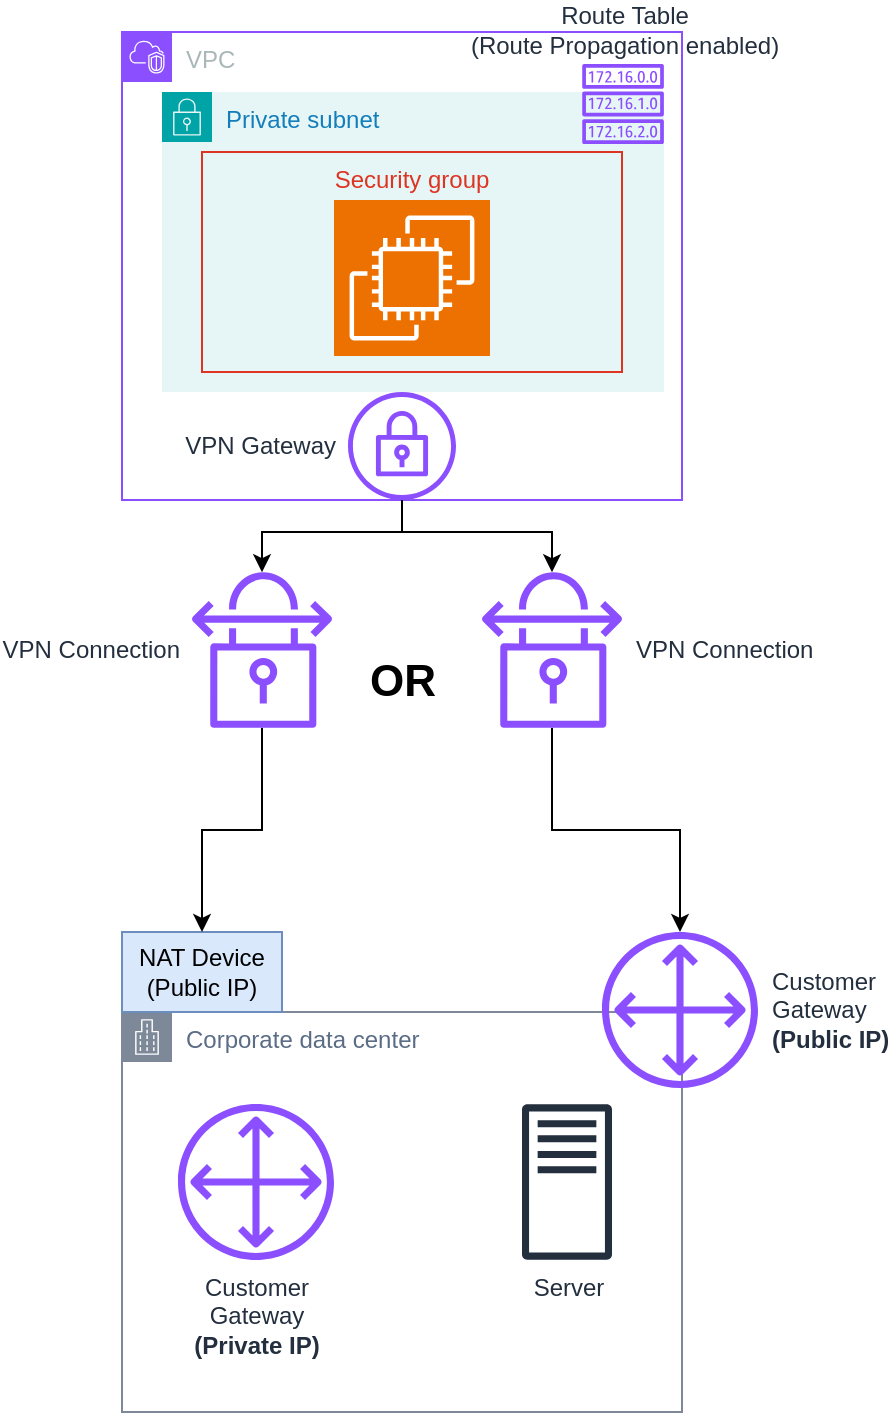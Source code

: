 <mxfile version="26.0.4">
  <diagram name="Page-1" id="ZeC2KmBxTeJ7qJ7TBwTk">
    <mxGraphModel dx="928" dy="856" grid="1" gridSize="10" guides="1" tooltips="1" connect="1" arrows="1" fold="1" page="1" pageScale="1" pageWidth="850" pageHeight="1100" math="0" shadow="0">
      <root>
        <mxCell id="0" />
        <mxCell id="1" parent="0" />
        <mxCell id="girDptoB1-MKlm5c1G7w-2" value="VPC" style="points=[[0,0],[0.25,0],[0.5,0],[0.75,0],[1,0],[1,0.25],[1,0.5],[1,0.75],[1,1],[0.75,1],[0.5,1],[0.25,1],[0,1],[0,0.75],[0,0.5],[0,0.25]];outlineConnect=0;gradientColor=none;html=1;whiteSpace=wrap;fontSize=12;fontStyle=0;container=1;pointerEvents=0;collapsible=0;recursiveResize=0;shape=mxgraph.aws4.group;grIcon=mxgraph.aws4.group_vpc2;strokeColor=#8C4FFF;fillColor=none;verticalAlign=top;align=left;spacingLeft=30;fontColor=#AAB7B8;dashed=0;" vertex="1" parent="1">
          <mxGeometry x="390" y="210" width="280" height="234" as="geometry" />
        </mxCell>
        <mxCell id="girDptoB1-MKlm5c1G7w-1" value="Private subnet" style="points=[[0,0],[0.25,0],[0.5,0],[0.75,0],[1,0],[1,0.25],[1,0.5],[1,0.75],[1,1],[0.75,1],[0.5,1],[0.25,1],[0,1],[0,0.75],[0,0.5],[0,0.25]];outlineConnect=0;gradientColor=none;html=1;whiteSpace=wrap;fontSize=12;fontStyle=0;container=1;pointerEvents=0;collapsible=0;recursiveResize=0;shape=mxgraph.aws4.group;grIcon=mxgraph.aws4.group_security_group;grStroke=0;strokeColor=#00A4A6;fillColor=#E6F6F7;verticalAlign=top;align=left;spacingLeft=30;fontColor=#147EBA;dashed=0;" vertex="1" parent="girDptoB1-MKlm5c1G7w-2">
          <mxGeometry x="20" y="30" width="251.05" height="150" as="geometry" />
        </mxCell>
        <mxCell id="girDptoB1-MKlm5c1G7w-4" value="Security group" style="fillColor=none;strokeColor=#DD3522;verticalAlign=top;fontStyle=0;fontColor=#DD3522;whiteSpace=wrap;html=1;" vertex="1" parent="girDptoB1-MKlm5c1G7w-1">
          <mxGeometry x="20" y="30" width="210" height="110" as="geometry" />
        </mxCell>
        <mxCell id="girDptoB1-MKlm5c1G7w-6" value="" style="sketch=0;points=[[0,0,0],[0.25,0,0],[0.5,0,0],[0.75,0,0],[1,0,0],[0,1,0],[0.25,1,0],[0.5,1,0],[0.75,1,0],[1,1,0],[0,0.25,0],[0,0.5,0],[0,0.75,0],[1,0.25,0],[1,0.5,0],[1,0.75,0]];outlineConnect=0;fontColor=#232F3E;fillColor=#ED7100;strokeColor=#ffffff;dashed=0;verticalLabelPosition=bottom;verticalAlign=top;align=center;html=1;fontSize=12;fontStyle=0;aspect=fixed;shape=mxgraph.aws4.resourceIcon;resIcon=mxgraph.aws4.ec2;" vertex="1" parent="girDptoB1-MKlm5c1G7w-1">
          <mxGeometry x="86" y="54" width="78" height="78" as="geometry" />
        </mxCell>
        <mxCell id="girDptoB1-MKlm5c1G7w-7" value="Route Table&lt;div&gt;(Route Propagation enabled)&lt;/div&gt;" style="sketch=0;outlineConnect=0;fontColor=#232F3E;gradientColor=none;fillColor=#8C4FFF;strokeColor=none;dashed=0;verticalLabelPosition=top;verticalAlign=bottom;align=center;html=1;fontSize=12;fontStyle=0;aspect=fixed;pointerEvents=1;shape=mxgraph.aws4.route_table;labelPosition=center;" vertex="1" parent="girDptoB1-MKlm5c1G7w-1">
          <mxGeometry x="210" y="-14" width="41.05" height="40" as="geometry" />
        </mxCell>
        <mxCell id="girDptoB1-MKlm5c1G7w-8" value="VPN Gateway" style="sketch=0;outlineConnect=0;fontColor=#232F3E;gradientColor=none;fillColor=#8C4FFF;strokeColor=none;dashed=0;verticalLabelPosition=middle;verticalAlign=middle;align=right;html=1;fontSize=12;fontStyle=0;aspect=fixed;pointerEvents=1;shape=mxgraph.aws4.vpn_gateway;labelPosition=left;spacingRight=5;" vertex="1" parent="girDptoB1-MKlm5c1G7w-2">
          <mxGeometry x="113" y="180" width="54" height="54" as="geometry" />
        </mxCell>
        <mxCell id="girDptoB1-MKlm5c1G7w-3" value="Corporate data center" style="points=[[0,0],[0.25,0],[0.5,0],[0.75,0],[1,0],[1,0.25],[1,0.5],[1,0.75],[1,1],[0.75,1],[0.5,1],[0.25,1],[0,1],[0,0.75],[0,0.5],[0,0.25]];outlineConnect=0;gradientColor=none;html=1;whiteSpace=wrap;fontSize=12;fontStyle=0;container=1;pointerEvents=0;collapsible=0;recursiveResize=0;shape=mxgraph.aws4.group;grIcon=mxgraph.aws4.group_corporate_data_center;strokeColor=#7D8998;fillColor=none;verticalAlign=top;align=left;spacingLeft=30;fontColor=#5A6C86;dashed=0;" vertex="1" parent="1">
          <mxGeometry x="390" y="700" width="280" height="200" as="geometry" />
        </mxCell>
        <mxCell id="girDptoB1-MKlm5c1G7w-9" value="Customer&lt;div&gt;Gateway&lt;/div&gt;&lt;div&gt;&lt;b&gt;(Private IP)&lt;/b&gt;&lt;/div&gt;" style="sketch=0;outlineConnect=0;fontColor=#232F3E;gradientColor=none;fillColor=#8C4FFF;strokeColor=none;dashed=0;verticalLabelPosition=bottom;verticalAlign=top;align=center;html=1;fontSize=12;fontStyle=0;aspect=fixed;pointerEvents=1;shape=mxgraph.aws4.customer_gateway;" vertex="1" parent="girDptoB1-MKlm5c1G7w-3">
          <mxGeometry x="28" y="46" width="78" height="78" as="geometry" />
        </mxCell>
        <mxCell id="girDptoB1-MKlm5c1G7w-10" value="Server" style="sketch=0;outlineConnect=0;fontColor=#232F3E;gradientColor=none;fillColor=#232F3D;strokeColor=none;dashed=0;verticalLabelPosition=bottom;verticalAlign=top;align=center;html=1;fontSize=12;fontStyle=0;aspect=fixed;pointerEvents=1;shape=mxgraph.aws4.traditional_server;" vertex="1" parent="girDptoB1-MKlm5c1G7w-3">
          <mxGeometry x="200" y="46" width="45" height="78" as="geometry" />
        </mxCell>
        <mxCell id="girDptoB1-MKlm5c1G7w-11" value="Customer&lt;div&gt;Gateway&lt;/div&gt;&lt;div&gt;&lt;b&gt;(Public IP)&lt;/b&gt;&lt;/div&gt;" style="sketch=0;outlineConnect=0;fontColor=#232F3E;gradientColor=none;fillColor=#8C4FFF;strokeColor=none;dashed=0;verticalLabelPosition=middle;verticalAlign=middle;align=left;html=1;fontSize=12;fontStyle=0;aspect=fixed;pointerEvents=1;shape=mxgraph.aws4.customer_gateway;labelPosition=right;spacingLeft=5;" vertex="1" parent="1">
          <mxGeometry x="630" y="660" width="78" height="78" as="geometry" />
        </mxCell>
        <mxCell id="girDptoB1-MKlm5c1G7w-12" value="NAT Device&lt;div&gt;(Public IP)&lt;/div&gt;" style="whiteSpace=wrap;html=1;fillColor=#dae8fc;strokeColor=#6c8ebf;" vertex="1" parent="1">
          <mxGeometry x="390" y="660" width="80" height="40" as="geometry" />
        </mxCell>
        <mxCell id="girDptoB1-MKlm5c1G7w-21" style="edgeStyle=orthogonalEdgeStyle;rounded=0;orthogonalLoop=1;jettySize=auto;html=1;" edge="1" parent="1" source="girDptoB1-MKlm5c1G7w-15" target="girDptoB1-MKlm5c1G7w-11">
          <mxGeometry relative="1" as="geometry" />
        </mxCell>
        <mxCell id="girDptoB1-MKlm5c1G7w-15" value="VPN Connection" style="sketch=0;outlineConnect=0;fontColor=#232F3E;gradientColor=none;fillColor=#8C4FFF;strokeColor=none;dashed=0;verticalLabelPosition=middle;verticalAlign=middle;align=left;html=1;fontSize=12;fontStyle=0;aspect=fixed;pointerEvents=1;shape=mxgraph.aws4.vpn_connection;spacingLeft=5;labelPosition=right;" vertex="1" parent="1">
          <mxGeometry x="570" y="480" width="70" height="78" as="geometry" />
        </mxCell>
        <mxCell id="girDptoB1-MKlm5c1G7w-22" style="edgeStyle=orthogonalEdgeStyle;rounded=0;orthogonalLoop=1;jettySize=auto;html=1;" edge="1" parent="1" source="girDptoB1-MKlm5c1G7w-17" target="girDptoB1-MKlm5c1G7w-12">
          <mxGeometry relative="1" as="geometry" />
        </mxCell>
        <mxCell id="girDptoB1-MKlm5c1G7w-17" value="VPN Connection" style="sketch=0;outlineConnect=0;fontColor=#232F3E;gradientColor=none;fillColor=#8C4FFF;strokeColor=none;dashed=0;verticalLabelPosition=middle;verticalAlign=middle;align=right;html=1;fontSize=12;fontStyle=0;aspect=fixed;pointerEvents=1;shape=mxgraph.aws4.vpn_connection;labelPosition=left;spacingRight=5;" vertex="1" parent="1">
          <mxGeometry x="425" y="480" width="70" height="78" as="geometry" />
        </mxCell>
        <mxCell id="girDptoB1-MKlm5c1G7w-19" style="edgeStyle=orthogonalEdgeStyle;rounded=0;orthogonalLoop=1;jettySize=auto;html=1;" edge="1" parent="1" source="girDptoB1-MKlm5c1G7w-8" target="girDptoB1-MKlm5c1G7w-17">
          <mxGeometry relative="1" as="geometry">
            <Array as="points">
              <mxPoint x="530" y="460" />
              <mxPoint x="460" y="460" />
            </Array>
          </mxGeometry>
        </mxCell>
        <mxCell id="girDptoB1-MKlm5c1G7w-20" style="edgeStyle=orthogonalEdgeStyle;rounded=0;orthogonalLoop=1;jettySize=auto;html=1;" edge="1" parent="1" source="girDptoB1-MKlm5c1G7w-8" target="girDptoB1-MKlm5c1G7w-15">
          <mxGeometry relative="1" as="geometry">
            <Array as="points">
              <mxPoint x="530" y="460" />
              <mxPoint x="605" y="460" />
            </Array>
          </mxGeometry>
        </mxCell>
        <mxCell id="girDptoB1-MKlm5c1G7w-23" value="OR" style="text;html=1;align=center;verticalAlign=middle;resizable=0;points=[];autosize=1;strokeColor=none;fillColor=none;fontStyle=1;fontSize=22;" vertex="1" parent="1">
          <mxGeometry x="500" y="515" width="60" height="40" as="geometry" />
        </mxCell>
      </root>
    </mxGraphModel>
  </diagram>
</mxfile>
